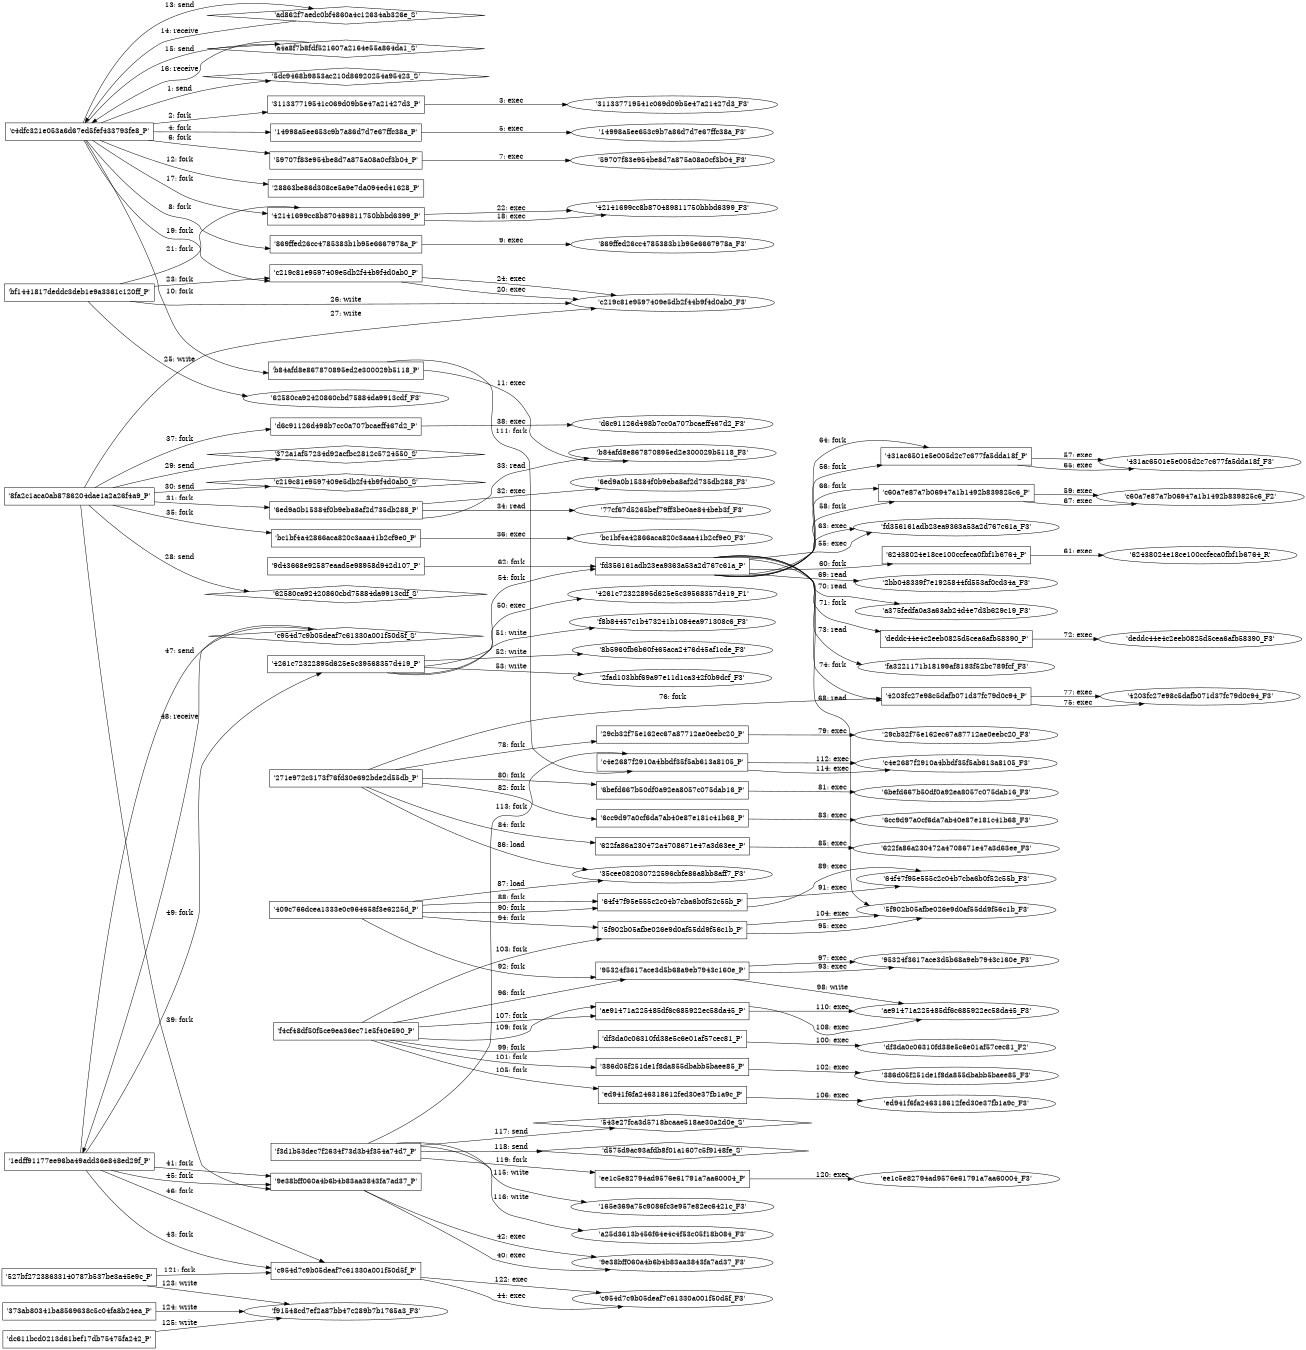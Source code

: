 digraph "D:\Learning\Paper\apt\基于CTI的攻击预警\Dataset\攻击图\ASGfromALLCTI\Nanocore, Netwire and AsyncRAT spreading campaign uses public cloud infrastructure.dot" {
rankdir="LR"
size="9"
fixedsize="false"
splines="true"
nodesep=0.3
ranksep=0
fontsize=10
overlap="scalexy"
engine= "neato"
	"'5dc9468b9853ac210d86920254a95423_S'" [node_type=Socket shape=diamond]
	"'c4dfc321e053a6d67ed5fef433793fe8_P'" [node_type=Process shape=box]
	"'c4dfc321e053a6d67ed5fef433793fe8_P'" -> "'5dc9468b9853ac210d86920254a95423_S'" [label="1: send"]
	"'c4dfc321e053a6d67ed5fef433793fe8_P'" [node_type=Process shape=box]
	"'311337719541c069d09b5e47a21427d3_P'" [node_type=Process shape=box]
	"'c4dfc321e053a6d67ed5fef433793fe8_P'" -> "'311337719541c069d09b5e47a21427d3_P'" [label="2: fork"]
	"'311337719541c069d09b5e47a21427d3_P'" [node_type=Process shape=box]
	"'311337719541c069d09b5e47a21427d3_F3'" [node_type=File shape=ellipse]
	"'311337719541c069d09b5e47a21427d3_P'" -> "'311337719541c069d09b5e47a21427d3_F3'" [label="3: exec"]
	"'c4dfc321e053a6d67ed5fef433793fe8_P'" [node_type=Process shape=box]
	"'14998a5ee653c9b7a86d7d7e67ffc38a_P'" [node_type=Process shape=box]
	"'c4dfc321e053a6d67ed5fef433793fe8_P'" -> "'14998a5ee653c9b7a86d7d7e67ffc38a_P'" [label="4: fork"]
	"'14998a5ee653c9b7a86d7d7e67ffc38a_P'" [node_type=Process shape=box]
	"'14998a5ee653c9b7a86d7d7e67ffc38a_F3'" [node_type=File shape=ellipse]
	"'14998a5ee653c9b7a86d7d7e67ffc38a_P'" -> "'14998a5ee653c9b7a86d7d7e67ffc38a_F3'" [label="5: exec"]
	"'c4dfc321e053a6d67ed5fef433793fe8_P'" [node_type=Process shape=box]
	"'59707f83e954be8d7a875a08a0cf3b04_P'" [node_type=Process shape=box]
	"'c4dfc321e053a6d67ed5fef433793fe8_P'" -> "'59707f83e954be8d7a875a08a0cf3b04_P'" [label="6: fork"]
	"'59707f83e954be8d7a875a08a0cf3b04_P'" [node_type=Process shape=box]
	"'59707f83e954be8d7a875a08a0cf3b04_F3'" [node_type=File shape=ellipse]
	"'59707f83e954be8d7a875a08a0cf3b04_P'" -> "'59707f83e954be8d7a875a08a0cf3b04_F3'" [label="7: exec"]
	"'c4dfc321e053a6d67ed5fef433793fe8_P'" [node_type=Process shape=box]
	"'869ffed26cc4785383b1b95e6667978a_P'" [node_type=Process shape=box]
	"'c4dfc321e053a6d67ed5fef433793fe8_P'" -> "'869ffed26cc4785383b1b95e6667978a_P'" [label="8: fork"]
	"'869ffed26cc4785383b1b95e6667978a_P'" [node_type=Process shape=box]
	"'869ffed26cc4785383b1b95e6667978a_F3'" [node_type=File shape=ellipse]
	"'869ffed26cc4785383b1b95e6667978a_P'" -> "'869ffed26cc4785383b1b95e6667978a_F3'" [label="9: exec"]
	"'c4dfc321e053a6d67ed5fef433793fe8_P'" [node_type=Process shape=box]
	"'b84afd8e867870895ed2e300029b5118_P'" [node_type=Process shape=box]
	"'c4dfc321e053a6d67ed5fef433793fe8_P'" -> "'b84afd8e867870895ed2e300029b5118_P'" [label="10: fork"]
	"'b84afd8e867870895ed2e300029b5118_P'" [node_type=Process shape=box]
	"'b84afd8e867870895ed2e300029b5118_F3'" [node_type=File shape=ellipse]
	"'b84afd8e867870895ed2e300029b5118_P'" -> "'b84afd8e867870895ed2e300029b5118_F3'" [label="11: exec"]
	"'c4dfc321e053a6d67ed5fef433793fe8_P'" [node_type=Process shape=box]
	"'28863be86d308ce5a9e7da094ed41628_P'" [node_type=Process shape=box]
	"'c4dfc321e053a6d67ed5fef433793fe8_P'" -> "'28863be86d308ce5a9e7da094ed41628_P'" [label="12: fork"]
	"'ad862f7aedc0bf4860a4c12634ab326e_S'" [node_type=Socket shape=diamond]
	"'c4dfc321e053a6d67ed5fef433793fe8_P'" [node_type=Process shape=box]
	"'c4dfc321e053a6d67ed5fef433793fe8_P'" -> "'ad862f7aedc0bf4860a4c12634ab326e_S'" [label="13: send"]
	"'ad862f7aedc0bf4860a4c12634ab326e_S'" -> "'c4dfc321e053a6d67ed5fef433793fe8_P'" [label="14: receive"]
	"'a4a8f7b8fdf521607a2164e55a864da1_S'" [node_type=Socket shape=diamond]
	"'c4dfc321e053a6d67ed5fef433793fe8_P'" [node_type=Process shape=box]
	"'c4dfc321e053a6d67ed5fef433793fe8_P'" -> "'a4a8f7b8fdf521607a2164e55a864da1_S'" [label="15: send"]
	"'a4a8f7b8fdf521607a2164e55a864da1_S'" -> "'c4dfc321e053a6d67ed5fef433793fe8_P'" [label="16: receive"]
	"'c4dfc321e053a6d67ed5fef433793fe8_P'" [node_type=Process shape=box]
	"'42141699cc8b870489811750bbbd6399_P'" [node_type=Process shape=box]
	"'c4dfc321e053a6d67ed5fef433793fe8_P'" -> "'42141699cc8b870489811750bbbd6399_P'" [label="17: fork"]
	"'42141699cc8b870489811750bbbd6399_P'" [node_type=Process shape=box]
	"'42141699cc8b870489811750bbbd6399_F3'" [node_type=File shape=ellipse]
	"'42141699cc8b870489811750bbbd6399_P'" -> "'42141699cc8b870489811750bbbd6399_F3'" [label="18: exec"]
	"'c4dfc321e053a6d67ed5fef433793fe8_P'" [node_type=Process shape=box]
	"'c219c81e9597409e5db2f44b9f4d0ab0_P'" [node_type=Process shape=box]
	"'c4dfc321e053a6d67ed5fef433793fe8_P'" -> "'c219c81e9597409e5db2f44b9f4d0ab0_P'" [label="19: fork"]
	"'c219c81e9597409e5db2f44b9f4d0ab0_P'" [node_type=Process shape=box]
	"'c219c81e9597409e5db2f44b9f4d0ab0_F3'" [node_type=File shape=ellipse]
	"'c219c81e9597409e5db2f44b9f4d0ab0_P'" -> "'c219c81e9597409e5db2f44b9f4d0ab0_F3'" [label="20: exec"]
	"'bf1441817deddc3deb1e9a3361c120ff_P'" [node_type=Process shape=box]
	"'42141699cc8b870489811750bbbd6399_P'" [node_type=Process shape=box]
	"'bf1441817deddc3deb1e9a3361c120ff_P'" -> "'42141699cc8b870489811750bbbd6399_P'" [label="21: fork"]
	"'42141699cc8b870489811750bbbd6399_P'" [node_type=Process shape=box]
	"'42141699cc8b870489811750bbbd6399_F3'" [node_type=File shape=ellipse]
	"'42141699cc8b870489811750bbbd6399_P'" -> "'42141699cc8b870489811750bbbd6399_F3'" [label="22: exec"]
	"'bf1441817deddc3deb1e9a3361c120ff_P'" [node_type=Process shape=box]
	"'c219c81e9597409e5db2f44b9f4d0ab0_P'" [node_type=Process shape=box]
	"'bf1441817deddc3deb1e9a3361c120ff_P'" -> "'c219c81e9597409e5db2f44b9f4d0ab0_P'" [label="23: fork"]
	"'c219c81e9597409e5db2f44b9f4d0ab0_P'" [node_type=Process shape=box]
	"'c219c81e9597409e5db2f44b9f4d0ab0_F3'" [node_type=File shape=ellipse]
	"'c219c81e9597409e5db2f44b9f4d0ab0_P'" -> "'c219c81e9597409e5db2f44b9f4d0ab0_F3'" [label="24: exec"]
	"'62580ca92420860cbd75884da9913cdf_F3'" [node_type=file shape=ellipse]
	"'bf1441817deddc3deb1e9a3361c120ff_P'" [node_type=Process shape=box]
	"'bf1441817deddc3deb1e9a3361c120ff_P'" -> "'62580ca92420860cbd75884da9913cdf_F3'" [label="25: write"]
	"'c219c81e9597409e5db2f44b9f4d0ab0_F3'" [node_type=file shape=ellipse]
	"'bf1441817deddc3deb1e9a3361c120ff_P'" [node_type=Process shape=box]
	"'bf1441817deddc3deb1e9a3361c120ff_P'" -> "'c219c81e9597409e5db2f44b9f4d0ab0_F3'" [label="26: write"]
	"'c219c81e9597409e5db2f44b9f4d0ab0_F3'" [node_type=file shape=ellipse]
	"'8fa2c1aca0ab8786204dae1a2a26f4a9_P'" [node_type=Process shape=box]
	"'8fa2c1aca0ab8786204dae1a2a26f4a9_P'" -> "'c219c81e9597409e5db2f44b9f4d0ab0_F3'" [label="27: write"]
	"'62580ca92420860cbd75884da9913cdf_S'" [node_type=Socket shape=diamond]
	"'8fa2c1aca0ab8786204dae1a2a26f4a9_P'" [node_type=Process shape=box]
	"'8fa2c1aca0ab8786204dae1a2a26f4a9_P'" -> "'62580ca92420860cbd75884da9913cdf_S'" [label="28: send"]
	"'372a1af57234d92acfbc2812c5724550_S'" [node_type=Socket shape=diamond]
	"'8fa2c1aca0ab8786204dae1a2a26f4a9_P'" [node_type=Process shape=box]
	"'8fa2c1aca0ab8786204dae1a2a26f4a9_P'" -> "'372a1af57234d92acfbc2812c5724550_S'" [label="29: send"]
	"'c219c81e9597409e5db2f44b9f4d0ab0_S'" [node_type=Socket shape=diamond]
	"'8fa2c1aca0ab8786204dae1a2a26f4a9_P'" [node_type=Process shape=box]
	"'8fa2c1aca0ab8786204dae1a2a26f4a9_P'" -> "'c219c81e9597409e5db2f44b9f4d0ab0_S'" [label="30: send"]
	"'8fa2c1aca0ab8786204dae1a2a26f4a9_P'" [node_type=Process shape=box]
	"'6ed9a0b15384f0b9eba8af2d735db288_P'" [node_type=Process shape=box]
	"'8fa2c1aca0ab8786204dae1a2a26f4a9_P'" -> "'6ed9a0b15384f0b9eba8af2d735db288_P'" [label="31: fork"]
	"'6ed9a0b15384f0b9eba8af2d735db288_P'" [node_type=Process shape=box]
	"'6ed9a0b15384f0b9eba8af2d735db288_F3'" [node_type=File shape=ellipse]
	"'6ed9a0b15384f0b9eba8af2d735db288_P'" -> "'6ed9a0b15384f0b9eba8af2d735db288_F3'" [label="32: exec"]
	"'b84afd8e867870895ed2e300029b5118_F3'" [node_type=file shape=ellipse]
	"'6ed9a0b15384f0b9eba8af2d735db288_P'" [node_type=Process shape=box]
	"'6ed9a0b15384f0b9eba8af2d735db288_P'" -> "'b84afd8e867870895ed2e300029b5118_F3'" [label="33: read"]
	"'77cf67d5265bef79ff3be0ae844beb3f_F3'" [node_type=file shape=ellipse]
	"'6ed9a0b15384f0b9eba8af2d735db288_P'" [node_type=Process shape=box]
	"'6ed9a0b15384f0b9eba8af2d735db288_P'" -> "'77cf67d5265bef79ff3be0ae844beb3f_F3'" [label="34: read"]
	"'8fa2c1aca0ab8786204dae1a2a26f4a9_P'" [node_type=Process shape=box]
	"'bc1bf4a42866aca820c3aaa41b2cf9e0_P'" [node_type=Process shape=box]
	"'8fa2c1aca0ab8786204dae1a2a26f4a9_P'" -> "'bc1bf4a42866aca820c3aaa41b2cf9e0_P'" [label="35: fork"]
	"'bc1bf4a42866aca820c3aaa41b2cf9e0_P'" [node_type=Process shape=box]
	"'bc1bf4a42866aca820c3aaa41b2cf9e0_F3'" [node_type=File shape=ellipse]
	"'bc1bf4a42866aca820c3aaa41b2cf9e0_P'" -> "'bc1bf4a42866aca820c3aaa41b2cf9e0_F3'" [label="36: exec"]
	"'8fa2c1aca0ab8786204dae1a2a26f4a9_P'" [node_type=Process shape=box]
	"'d6c91126d498b7cc0a707bcaeff467d2_P'" [node_type=Process shape=box]
	"'8fa2c1aca0ab8786204dae1a2a26f4a9_P'" -> "'d6c91126d498b7cc0a707bcaeff467d2_P'" [label="37: fork"]
	"'d6c91126d498b7cc0a707bcaeff467d2_P'" [node_type=Process shape=box]
	"'d6c91126d498b7cc0a707bcaeff467d2_F3'" [node_type=File shape=ellipse]
	"'d6c91126d498b7cc0a707bcaeff467d2_P'" -> "'d6c91126d498b7cc0a707bcaeff467d2_F3'" [label="38: exec"]
	"'8fa2c1aca0ab8786204dae1a2a26f4a9_P'" [node_type=Process shape=box]
	"'9e38bff060a4b6b4b83aa3843fa7ad37_P'" [node_type=Process shape=box]
	"'8fa2c1aca0ab8786204dae1a2a26f4a9_P'" -> "'9e38bff060a4b6b4b83aa3843fa7ad37_P'" [label="39: fork"]
	"'9e38bff060a4b6b4b83aa3843fa7ad37_P'" [node_type=Process shape=box]
	"'9e38bff060a4b6b4b83aa3843fa7ad37_F3'" [node_type=File shape=ellipse]
	"'9e38bff060a4b6b4b83aa3843fa7ad37_P'" -> "'9e38bff060a4b6b4b83aa3843fa7ad37_F3'" [label="40: exec"]
	"'1edff91177ee96ba49add36e848ed29f_P'" [node_type=Process shape=box]
	"'9e38bff060a4b6b4b83aa3843fa7ad37_P'" [node_type=Process shape=box]
	"'1edff91177ee96ba49add36e848ed29f_P'" -> "'9e38bff060a4b6b4b83aa3843fa7ad37_P'" [label="41: fork"]
	"'9e38bff060a4b6b4b83aa3843fa7ad37_P'" [node_type=Process shape=box]
	"'9e38bff060a4b6b4b83aa3843fa7ad37_F3'" [node_type=File shape=ellipse]
	"'9e38bff060a4b6b4b83aa3843fa7ad37_P'" -> "'9e38bff060a4b6b4b83aa3843fa7ad37_F3'" [label="42: exec"]
	"'1edff91177ee96ba49add36e848ed29f_P'" [node_type=Process shape=box]
	"'c954d7c9b05deaf7c61330a001f50d5f_P'" [node_type=Process shape=box]
	"'1edff91177ee96ba49add36e848ed29f_P'" -> "'c954d7c9b05deaf7c61330a001f50d5f_P'" [label="43: fork"]
	"'c954d7c9b05deaf7c61330a001f50d5f_P'" [node_type=Process shape=box]
	"'c954d7c9b05deaf7c61330a001f50d5f_F3'" [node_type=File shape=ellipse]
	"'c954d7c9b05deaf7c61330a001f50d5f_P'" -> "'c954d7c9b05deaf7c61330a001f50d5f_F3'" [label="44: exec"]
	"'1edff91177ee96ba49add36e848ed29f_P'" [node_type=Process shape=box]
	"'9e38bff060a4b6b4b83aa3843fa7ad37_P'" [node_type=Process shape=box]
	"'1edff91177ee96ba49add36e848ed29f_P'" -> "'9e38bff060a4b6b4b83aa3843fa7ad37_P'" [label="45: fork"]
	"'1edff91177ee96ba49add36e848ed29f_P'" [node_type=Process shape=box]
	"'c954d7c9b05deaf7c61330a001f50d5f_P'" [node_type=Process shape=box]
	"'1edff91177ee96ba49add36e848ed29f_P'" -> "'c954d7c9b05deaf7c61330a001f50d5f_P'" [label="46: fork"]
	"'c954d7c9b05deaf7c61330a001f50d5f_S'" [node_type=Socket shape=diamond]
	"'1edff91177ee96ba49add36e848ed29f_P'" [node_type=Process shape=box]
	"'1edff91177ee96ba49add36e848ed29f_P'" -> "'c954d7c9b05deaf7c61330a001f50d5f_S'" [label="47: send"]
	"'c954d7c9b05deaf7c61330a001f50d5f_S'" -> "'1edff91177ee96ba49add36e848ed29f_P'" [label="48: receive"]
	"'1edff91177ee96ba49add36e848ed29f_P'" [node_type=Process shape=box]
	"'4261c72322895d625e5c39568357d419_P'" [node_type=Process shape=box]
	"'1edff91177ee96ba49add36e848ed29f_P'" -> "'4261c72322895d625e5c39568357d419_P'" [label="49: fork"]
	"'4261c72322895d625e5c39568357d419_P'" [node_type=Process shape=box]
	"'4261c72322895d625e5c39568357d419_F1'" [node_type=File shape=ellipse]
	"'4261c72322895d625e5c39568357d419_P'" -> "'4261c72322895d625e5c39568357d419_F1'" [label="50: exec"]
	"'f8b84457c1b473241b1084ea971308c6_F3'" [node_type=file shape=ellipse]
	"'4261c72322895d625e5c39568357d419_P'" [node_type=Process shape=box]
	"'4261c72322895d625e5c39568357d419_P'" -> "'f8b84457c1b473241b1084ea971308c6_F3'" [label="51: write"]
	"'8b5960fb6b60f465aca2476d45af1cde_F3'" [node_type=file shape=ellipse]
	"'4261c72322895d625e5c39568357d419_P'" [node_type=Process shape=box]
	"'4261c72322895d625e5c39568357d419_P'" -> "'8b5960fb6b60f465aca2476d45af1cde_F3'" [label="52: write"]
	"'2fad103bbf69a97e11d1ca342f0b9dcf_F3'" [node_type=file shape=ellipse]
	"'4261c72322895d625e5c39568357d419_P'" [node_type=Process shape=box]
	"'4261c72322895d625e5c39568357d419_P'" -> "'2fad103bbf69a97e11d1ca342f0b9dcf_F3'" [label="53: write"]
	"'4261c72322895d625e5c39568357d419_P'" [node_type=Process shape=box]
	"'fd356161adb23ea9363a53a2d767c61a_P'" [node_type=Process shape=box]
	"'4261c72322895d625e5c39568357d419_P'" -> "'fd356161adb23ea9363a53a2d767c61a_P'" [label="54: fork"]
	"'fd356161adb23ea9363a53a2d767c61a_P'" [node_type=Process shape=box]
	"'fd356161adb23ea9363a53a2d767c61a_F3'" [node_type=File shape=ellipse]
	"'fd356161adb23ea9363a53a2d767c61a_P'" -> "'fd356161adb23ea9363a53a2d767c61a_F3'" [label="55: exec"]
	"'fd356161adb23ea9363a53a2d767c61a_P'" [node_type=Process shape=box]
	"'431ac6501e5e005d2c7c677fa5dda18f_P'" [node_type=Process shape=box]
	"'fd356161adb23ea9363a53a2d767c61a_P'" -> "'431ac6501e5e005d2c7c677fa5dda18f_P'" [label="56: fork"]
	"'431ac6501e5e005d2c7c677fa5dda18f_P'" [node_type=Process shape=box]
	"'431ac6501e5e005d2c7c677fa5dda18f_F3'" [node_type=File shape=ellipse]
	"'431ac6501e5e005d2c7c677fa5dda18f_P'" -> "'431ac6501e5e005d2c7c677fa5dda18f_F3'" [label="57: exec"]
	"'fd356161adb23ea9363a53a2d767c61a_P'" [node_type=Process shape=box]
	"'c60a7e87a7b06947a1b1492b839825c6_P'" [node_type=Process shape=box]
	"'fd356161adb23ea9363a53a2d767c61a_P'" -> "'c60a7e87a7b06947a1b1492b839825c6_P'" [label="58: fork"]
	"'c60a7e87a7b06947a1b1492b839825c6_P'" [node_type=Process shape=box]
	"'c60a7e87a7b06947a1b1492b839825c6_F2'" [node_type=File shape=ellipse]
	"'c60a7e87a7b06947a1b1492b839825c6_P'" -> "'c60a7e87a7b06947a1b1492b839825c6_F2'" [label="59: exec"]
	"'fd356161adb23ea9363a53a2d767c61a_P'" [node_type=Process shape=box]
	"'62438024e18ce100ccfeca0fbf1b6764_P'" [node_type=Process shape=box]
	"'fd356161adb23ea9363a53a2d767c61a_P'" -> "'62438024e18ce100ccfeca0fbf1b6764_P'" [label="60: fork"]
	"'62438024e18ce100ccfeca0fbf1b6764_P'" [node_type=Process shape=box]
	"'62438024e18ce100ccfeca0fbf1b6764_R'" [node_type=File shape=ellipse]
	"'62438024e18ce100ccfeca0fbf1b6764_P'" -> "'62438024e18ce100ccfeca0fbf1b6764_R'" [label="61: exec"]
	"'9d43668e92587eaad5e98958d942d107_P'" [node_type=Process shape=box]
	"'fd356161adb23ea9363a53a2d767c61a_P'" [node_type=Process shape=box]
	"'9d43668e92587eaad5e98958d942d107_P'" -> "'fd356161adb23ea9363a53a2d767c61a_P'" [label="62: fork"]
	"'fd356161adb23ea9363a53a2d767c61a_P'" [node_type=Process shape=box]
	"'fd356161adb23ea9363a53a2d767c61a_F3'" [node_type=File shape=ellipse]
	"'fd356161adb23ea9363a53a2d767c61a_P'" -> "'fd356161adb23ea9363a53a2d767c61a_F3'" [label="63: exec"]
	"'fd356161adb23ea9363a53a2d767c61a_P'" [node_type=Process shape=box]
	"'431ac6501e5e005d2c7c677fa5dda18f_P'" [node_type=Process shape=box]
	"'fd356161adb23ea9363a53a2d767c61a_P'" -> "'431ac6501e5e005d2c7c677fa5dda18f_P'" [label="64: fork"]
	"'431ac6501e5e005d2c7c677fa5dda18f_P'" [node_type=Process shape=box]
	"'431ac6501e5e005d2c7c677fa5dda18f_F3'" [node_type=File shape=ellipse]
	"'431ac6501e5e005d2c7c677fa5dda18f_P'" -> "'431ac6501e5e005d2c7c677fa5dda18f_F3'" [label="65: exec"]
	"'fd356161adb23ea9363a53a2d767c61a_P'" [node_type=Process shape=box]
	"'c60a7e87a7b06947a1b1492b839825c6_P'" [node_type=Process shape=box]
	"'fd356161adb23ea9363a53a2d767c61a_P'" -> "'c60a7e87a7b06947a1b1492b839825c6_P'" [label="66: fork"]
	"'c60a7e87a7b06947a1b1492b839825c6_P'" [node_type=Process shape=box]
	"'c60a7e87a7b06947a1b1492b839825c6_F2'" [node_type=File shape=ellipse]
	"'c60a7e87a7b06947a1b1492b839825c6_P'" -> "'c60a7e87a7b06947a1b1492b839825c6_F2'" [label="67: exec"]
	"'5f902b05afbe026e9d0af55dd9f56c1b_F3'" [node_type=file shape=ellipse]
	"'fd356161adb23ea9363a53a2d767c61a_P'" [node_type=Process shape=box]
	"'fd356161adb23ea9363a53a2d767c61a_P'" -> "'5f902b05afbe026e9d0af55dd9f56c1b_F3'" [label="68: read"]
	"'2bb048339f7e1925844fd553af0cd34a_F3'" [node_type=file shape=ellipse]
	"'fd356161adb23ea9363a53a2d767c61a_P'" [node_type=Process shape=box]
	"'fd356161adb23ea9363a53a2d767c61a_P'" -> "'2bb048339f7e1925844fd553af0cd34a_F3'" [label="69: read"]
	"'a375fedfa0a3a63ab24d4e7d3b629c19_F3'" [node_type=file shape=ellipse]
	"'fd356161adb23ea9363a53a2d767c61a_P'" [node_type=Process shape=box]
	"'fd356161adb23ea9363a53a2d767c61a_P'" -> "'a375fedfa0a3a63ab24d4e7d3b629c19_F3'" [label="70: read"]
	"'fd356161adb23ea9363a53a2d767c61a_P'" [node_type=Process shape=box]
	"'deddc44e4c2eeb0825d5cea6afb58390_P'" [node_type=Process shape=box]
	"'fd356161adb23ea9363a53a2d767c61a_P'" -> "'deddc44e4c2eeb0825d5cea6afb58390_P'" [label="71: fork"]
	"'deddc44e4c2eeb0825d5cea6afb58390_P'" [node_type=Process shape=box]
	"'deddc44e4c2eeb0825d5cea6afb58390_F3'" [node_type=File shape=ellipse]
	"'deddc44e4c2eeb0825d5cea6afb58390_P'" -> "'deddc44e4c2eeb0825d5cea6afb58390_F3'" [label="72: exec"]
	"'fa3221171b18199af8183f52bc789fcf_F3'" [node_type=file shape=ellipse]
	"'fd356161adb23ea9363a53a2d767c61a_P'" [node_type=Process shape=box]
	"'fd356161adb23ea9363a53a2d767c61a_P'" -> "'fa3221171b18199af8183f52bc789fcf_F3'" [label="73: read"]
	"'fd356161adb23ea9363a53a2d767c61a_P'" [node_type=Process shape=box]
	"'4203fc27e98c5dafb071d37fc79d0c94_P'" [node_type=Process shape=box]
	"'fd356161adb23ea9363a53a2d767c61a_P'" -> "'4203fc27e98c5dafb071d37fc79d0c94_P'" [label="74: fork"]
	"'4203fc27e98c5dafb071d37fc79d0c94_P'" [node_type=Process shape=box]
	"'4203fc27e98c5dafb071d37fc79d0c94_F3'" [node_type=File shape=ellipse]
	"'4203fc27e98c5dafb071d37fc79d0c94_P'" -> "'4203fc27e98c5dafb071d37fc79d0c94_F3'" [label="75: exec"]
	"'271e972c3173f76fd30e692bde2d55db_P'" [node_type=Process shape=box]
	"'4203fc27e98c5dafb071d37fc79d0c94_P'" [node_type=Process shape=box]
	"'271e972c3173f76fd30e692bde2d55db_P'" -> "'4203fc27e98c5dafb071d37fc79d0c94_P'" [label="76: fork"]
	"'4203fc27e98c5dafb071d37fc79d0c94_P'" [node_type=Process shape=box]
	"'4203fc27e98c5dafb071d37fc79d0c94_F3'" [node_type=File shape=ellipse]
	"'4203fc27e98c5dafb071d37fc79d0c94_P'" -> "'4203fc27e98c5dafb071d37fc79d0c94_F3'" [label="77: exec"]
	"'271e972c3173f76fd30e692bde2d55db_P'" [node_type=Process shape=box]
	"'29cb32f75e162ec67a87712ae0eebc20_P'" [node_type=Process shape=box]
	"'271e972c3173f76fd30e692bde2d55db_P'" -> "'29cb32f75e162ec67a87712ae0eebc20_P'" [label="78: fork"]
	"'29cb32f75e162ec67a87712ae0eebc20_P'" [node_type=Process shape=box]
	"'29cb32f75e162ec67a87712ae0eebc20_F3'" [node_type=File shape=ellipse]
	"'29cb32f75e162ec67a87712ae0eebc20_P'" -> "'29cb32f75e162ec67a87712ae0eebc20_F3'" [label="79: exec"]
	"'271e972c3173f76fd30e692bde2d55db_P'" [node_type=Process shape=box]
	"'6befd667b50df0a92ea8057c075dab16_P'" [node_type=Process shape=box]
	"'271e972c3173f76fd30e692bde2d55db_P'" -> "'6befd667b50df0a92ea8057c075dab16_P'" [label="80: fork"]
	"'6befd667b50df0a92ea8057c075dab16_P'" [node_type=Process shape=box]
	"'6befd667b50df0a92ea8057c075dab16_F3'" [node_type=File shape=ellipse]
	"'6befd667b50df0a92ea8057c075dab16_P'" -> "'6befd667b50df0a92ea8057c075dab16_F3'" [label="81: exec"]
	"'271e972c3173f76fd30e692bde2d55db_P'" [node_type=Process shape=box]
	"'6cc9d97a0cf6da7ab40e87e181c41b68_P'" [node_type=Process shape=box]
	"'271e972c3173f76fd30e692bde2d55db_P'" -> "'6cc9d97a0cf6da7ab40e87e181c41b68_P'" [label="82: fork"]
	"'6cc9d97a0cf6da7ab40e87e181c41b68_P'" [node_type=Process shape=box]
	"'6cc9d97a0cf6da7ab40e87e181c41b68_F3'" [node_type=File shape=ellipse]
	"'6cc9d97a0cf6da7ab40e87e181c41b68_P'" -> "'6cc9d97a0cf6da7ab40e87e181c41b68_F3'" [label="83: exec"]
	"'271e972c3173f76fd30e692bde2d55db_P'" [node_type=Process shape=box]
	"'622fa86a230472a4708671e47a3d63ee_P'" [node_type=Process shape=box]
	"'271e972c3173f76fd30e692bde2d55db_P'" -> "'622fa86a230472a4708671e47a3d63ee_P'" [label="84: fork"]
	"'622fa86a230472a4708671e47a3d63ee_P'" [node_type=Process shape=box]
	"'622fa86a230472a4708671e47a3d63ee_F3'" [node_type=File shape=ellipse]
	"'622fa86a230472a4708671e47a3d63ee_P'" -> "'622fa86a230472a4708671e47a3d63ee_F3'" [label="85: exec"]
	"'35cee082030722596cbfe86a8bb8aff7_F3'" [node_type=file shape=ellipse]
	"'271e972c3173f76fd30e692bde2d55db_P'" [node_type=Process shape=box]
	"'271e972c3173f76fd30e692bde2d55db_P'" -> "'35cee082030722596cbfe86a8bb8aff7_F3'" [label="86: load"]
	"'35cee082030722596cbfe86a8bb8aff7_F3'" [node_type=file shape=ellipse]
	"'409c766dcea1333e0c964658f3e6225d_P'" [node_type=Process shape=box]
	"'409c766dcea1333e0c964658f3e6225d_P'" -> "'35cee082030722596cbfe86a8bb8aff7_F3'" [label="87: load"]
	"'409c766dcea1333e0c964658f3e6225d_P'" [node_type=Process shape=box]
	"'64f47f95e555c2c04b7cba6b0f52c55b_P'" [node_type=Process shape=box]
	"'409c766dcea1333e0c964658f3e6225d_P'" -> "'64f47f95e555c2c04b7cba6b0f52c55b_P'" [label="88: fork"]
	"'64f47f95e555c2c04b7cba6b0f52c55b_P'" [node_type=Process shape=box]
	"'64f47f95e555c2c04b7cba6b0f52c55b_F3'" [node_type=File shape=ellipse]
	"'64f47f95e555c2c04b7cba6b0f52c55b_P'" -> "'64f47f95e555c2c04b7cba6b0f52c55b_F3'" [label="89: exec"]
	"'409c766dcea1333e0c964658f3e6225d_P'" [node_type=Process shape=box]
	"'64f47f95e555c2c04b7cba6b0f52c55b_P'" [node_type=Process shape=box]
	"'409c766dcea1333e0c964658f3e6225d_P'" -> "'64f47f95e555c2c04b7cba6b0f52c55b_P'" [label="90: fork"]
	"'64f47f95e555c2c04b7cba6b0f52c55b_P'" [node_type=Process shape=box]
	"'64f47f95e555c2c04b7cba6b0f52c55b_F3'" [node_type=File shape=ellipse]
	"'64f47f95e555c2c04b7cba6b0f52c55b_P'" -> "'64f47f95e555c2c04b7cba6b0f52c55b_F3'" [label="91: exec"]
	"'409c766dcea1333e0c964658f3e6225d_P'" [node_type=Process shape=box]
	"'95324f3617ace3d5b68a9eb7943c160e_P'" [node_type=Process shape=box]
	"'409c766dcea1333e0c964658f3e6225d_P'" -> "'95324f3617ace3d5b68a9eb7943c160e_P'" [label="92: fork"]
	"'95324f3617ace3d5b68a9eb7943c160e_P'" [node_type=Process shape=box]
	"'95324f3617ace3d5b68a9eb7943c160e_F3'" [node_type=File shape=ellipse]
	"'95324f3617ace3d5b68a9eb7943c160e_P'" -> "'95324f3617ace3d5b68a9eb7943c160e_F3'" [label="93: exec"]
	"'409c766dcea1333e0c964658f3e6225d_P'" [node_type=Process shape=box]
	"'5f902b05afbe026e9d0af55dd9f56c1b_P'" [node_type=Process shape=box]
	"'409c766dcea1333e0c964658f3e6225d_P'" -> "'5f902b05afbe026e9d0af55dd9f56c1b_P'" [label="94: fork"]
	"'5f902b05afbe026e9d0af55dd9f56c1b_P'" [node_type=Process shape=box]
	"'5f902b05afbe026e9d0af55dd9f56c1b_F3'" [node_type=File shape=ellipse]
	"'5f902b05afbe026e9d0af55dd9f56c1b_P'" -> "'5f902b05afbe026e9d0af55dd9f56c1b_F3'" [label="95: exec"]
	"'f4cf48df50f5ce9ea36ec71e5f40e590_P'" [node_type=Process shape=box]
	"'95324f3617ace3d5b68a9eb7943c160e_P'" [node_type=Process shape=box]
	"'f4cf48df50f5ce9ea36ec71e5f40e590_P'" -> "'95324f3617ace3d5b68a9eb7943c160e_P'" [label="96: fork"]
	"'95324f3617ace3d5b68a9eb7943c160e_P'" [node_type=Process shape=box]
	"'95324f3617ace3d5b68a9eb7943c160e_F3'" [node_type=File shape=ellipse]
	"'95324f3617ace3d5b68a9eb7943c160e_P'" -> "'95324f3617ace3d5b68a9eb7943c160e_F3'" [label="97: exec"]
	"'ae91471a225485df6c685922ec58da45_F3'" [node_type=file shape=ellipse]
	"'95324f3617ace3d5b68a9eb7943c160e_P'" [node_type=Process shape=box]
	"'95324f3617ace3d5b68a9eb7943c160e_P'" -> "'ae91471a225485df6c685922ec58da45_F3'" [label="98: write"]
	"'f4cf48df50f5ce9ea36ec71e5f40e590_P'" [node_type=Process shape=box]
	"'df3da0c06310fd38e5c6e01af57cec81_P'" [node_type=Process shape=box]
	"'f4cf48df50f5ce9ea36ec71e5f40e590_P'" -> "'df3da0c06310fd38e5c6e01af57cec81_P'" [label="99: fork"]
	"'df3da0c06310fd38e5c6e01af57cec81_P'" [node_type=Process shape=box]
	"'df3da0c06310fd38e5c6e01af57cec81_F2'" [node_type=File shape=ellipse]
	"'df3da0c06310fd38e5c6e01af57cec81_P'" -> "'df3da0c06310fd38e5c6e01af57cec81_F2'" [label="100: exec"]
	"'f4cf48df50f5ce9ea36ec71e5f40e590_P'" [node_type=Process shape=box]
	"'386d05f251de1f8da855dbabb5baee85_P'" [node_type=Process shape=box]
	"'f4cf48df50f5ce9ea36ec71e5f40e590_P'" -> "'386d05f251de1f8da855dbabb5baee85_P'" [label="101: fork"]
	"'386d05f251de1f8da855dbabb5baee85_P'" [node_type=Process shape=box]
	"'386d05f251de1f8da855dbabb5baee85_F3'" [node_type=File shape=ellipse]
	"'386d05f251de1f8da855dbabb5baee85_P'" -> "'386d05f251de1f8da855dbabb5baee85_F3'" [label="102: exec"]
	"'f4cf48df50f5ce9ea36ec71e5f40e590_P'" [node_type=Process shape=box]
	"'5f902b05afbe026e9d0af55dd9f56c1b_P'" [node_type=Process shape=box]
	"'f4cf48df50f5ce9ea36ec71e5f40e590_P'" -> "'5f902b05afbe026e9d0af55dd9f56c1b_P'" [label="103: fork"]
	"'5f902b05afbe026e9d0af55dd9f56c1b_P'" [node_type=Process shape=box]
	"'5f902b05afbe026e9d0af55dd9f56c1b_F3'" [node_type=File shape=ellipse]
	"'5f902b05afbe026e9d0af55dd9f56c1b_P'" -> "'5f902b05afbe026e9d0af55dd9f56c1b_F3'" [label="104: exec"]
	"'f4cf48df50f5ce9ea36ec71e5f40e590_P'" [node_type=Process shape=box]
	"'ed941f6fa246318612fed30e37fb1a9c_P'" [node_type=Process shape=box]
	"'f4cf48df50f5ce9ea36ec71e5f40e590_P'" -> "'ed941f6fa246318612fed30e37fb1a9c_P'" [label="105: fork"]
	"'ed941f6fa246318612fed30e37fb1a9c_P'" [node_type=Process shape=box]
	"'ed941f6fa246318612fed30e37fb1a9c_F3'" [node_type=File shape=ellipse]
	"'ed941f6fa246318612fed30e37fb1a9c_P'" -> "'ed941f6fa246318612fed30e37fb1a9c_F3'" [label="106: exec"]
	"'f4cf48df50f5ce9ea36ec71e5f40e590_P'" [node_type=Process shape=box]
	"'ae91471a225485df6c685922ec58da45_P'" [node_type=Process shape=box]
	"'f4cf48df50f5ce9ea36ec71e5f40e590_P'" -> "'ae91471a225485df6c685922ec58da45_P'" [label="107: fork"]
	"'ae91471a225485df6c685922ec58da45_P'" [node_type=Process shape=box]
	"'ae91471a225485df6c685922ec58da45_F3'" [node_type=File shape=ellipse]
	"'ae91471a225485df6c685922ec58da45_P'" -> "'ae91471a225485df6c685922ec58da45_F3'" [label="108: exec"]
	"'f4cf48df50f5ce9ea36ec71e5f40e590_P'" [node_type=Process shape=box]
	"'ae91471a225485df6c685922ec58da45_P'" [node_type=Process shape=box]
	"'f4cf48df50f5ce9ea36ec71e5f40e590_P'" -> "'ae91471a225485df6c685922ec58da45_P'" [label="109: fork"]
	"'ae91471a225485df6c685922ec58da45_P'" [node_type=Process shape=box]
	"'ae91471a225485df6c685922ec58da45_F3'" [node_type=File shape=ellipse]
	"'ae91471a225485df6c685922ec58da45_P'" -> "'ae91471a225485df6c685922ec58da45_F3'" [label="110: exec"]
	"'b84afd8e867870895ed2e300029b5118_P'" [node_type=Process shape=box]
	"'c4e2687f2910a4bbdf35f5ab613a8105_P'" [node_type=Process shape=box]
	"'b84afd8e867870895ed2e300029b5118_P'" -> "'c4e2687f2910a4bbdf35f5ab613a8105_P'" [label="111: fork"]
	"'c4e2687f2910a4bbdf35f5ab613a8105_P'" [node_type=Process shape=box]
	"'c4e2687f2910a4bbdf35f5ab613a8105_F3'" [node_type=File shape=ellipse]
	"'c4e2687f2910a4bbdf35f5ab613a8105_P'" -> "'c4e2687f2910a4bbdf35f5ab613a8105_F3'" [label="112: exec"]
	"'f3d1b53dec7f2634f73d3b4f354a74d7_P'" [node_type=Process shape=box]
	"'c4e2687f2910a4bbdf35f5ab613a8105_P'" [node_type=Process shape=box]
	"'f3d1b53dec7f2634f73d3b4f354a74d7_P'" -> "'c4e2687f2910a4bbdf35f5ab613a8105_P'" [label="113: fork"]
	"'c4e2687f2910a4bbdf35f5ab613a8105_P'" [node_type=Process shape=box]
	"'c4e2687f2910a4bbdf35f5ab613a8105_F3'" [node_type=File shape=ellipse]
	"'c4e2687f2910a4bbdf35f5ab613a8105_P'" -> "'c4e2687f2910a4bbdf35f5ab613a8105_F3'" [label="114: exec"]
	"'165e369a75c9086fc3e957e82ec6421c_F3'" [node_type=file shape=ellipse]
	"'f3d1b53dec7f2634f73d3b4f354a74d7_P'" [node_type=Process shape=box]
	"'f3d1b53dec7f2634f73d3b4f354a74d7_P'" -> "'165e369a75c9086fc3e957e82ec6421c_F3'" [label="115: write"]
	"'a25d3613b456f64e4c4f53c05f18b084_F3'" [node_type=file shape=ellipse]
	"'f3d1b53dec7f2634f73d3b4f354a74d7_P'" [node_type=Process shape=box]
	"'f3d1b53dec7f2634f73d3b4f354a74d7_P'" -> "'a25d3613b456f64e4c4f53c05f18b084_F3'" [label="116: write"]
	"'543e27fca3d5718bcaae518ae30a2d0e_S'" [node_type=Socket shape=diamond]
	"'f3d1b53dec7f2634f73d3b4f354a74d7_P'" [node_type=Process shape=box]
	"'f3d1b53dec7f2634f73d3b4f354a74d7_P'" -> "'543e27fca3d5718bcaae518ae30a2d0e_S'" [label="117: send"]
	"'d575d9ac93afdb8f01a1607c5f9148fe_S'" [node_type=Socket shape=diamond]
	"'f3d1b53dec7f2634f73d3b4f354a74d7_P'" [node_type=Process shape=box]
	"'f3d1b53dec7f2634f73d3b4f354a74d7_P'" -> "'d575d9ac93afdb8f01a1607c5f9148fe_S'" [label="118: send"]
	"'f3d1b53dec7f2634f73d3b4f354a74d7_P'" [node_type=Process shape=box]
	"'ee1c5e82794ad9576e61791a7aa60004_P'" [node_type=Process shape=box]
	"'f3d1b53dec7f2634f73d3b4f354a74d7_P'" -> "'ee1c5e82794ad9576e61791a7aa60004_P'" [label="119: fork"]
	"'ee1c5e82794ad9576e61791a7aa60004_P'" [node_type=Process shape=box]
	"'ee1c5e82794ad9576e61791a7aa60004_F3'" [node_type=File shape=ellipse]
	"'ee1c5e82794ad9576e61791a7aa60004_P'" -> "'ee1c5e82794ad9576e61791a7aa60004_F3'" [label="120: exec"]
	"'527bf27238633140787b537be3a45e9c_P'" [node_type=Process shape=box]
	"'c954d7c9b05deaf7c61330a001f50d5f_P'" [node_type=Process shape=box]
	"'527bf27238633140787b537be3a45e9c_P'" -> "'c954d7c9b05deaf7c61330a001f50d5f_P'" [label="121: fork"]
	"'c954d7c9b05deaf7c61330a001f50d5f_P'" [node_type=Process shape=box]
	"'c954d7c9b05deaf7c61330a001f50d5f_F3'" [node_type=File shape=ellipse]
	"'c954d7c9b05deaf7c61330a001f50d5f_P'" -> "'c954d7c9b05deaf7c61330a001f50d5f_F3'" [label="122: exec"]
	"'f91548cd7ef2a87bb47c289b7b1765a3_F3'" [node_type=file shape=ellipse]
	"'527bf27238633140787b537be3a45e9c_P'" [node_type=Process shape=box]
	"'527bf27238633140787b537be3a45e9c_P'" -> "'f91548cd7ef2a87bb47c289b7b1765a3_F3'" [label="123: write"]
	"'f91548cd7ef2a87bb47c289b7b1765a3_F3'" [node_type=file shape=ellipse]
	"'373ab80341ba8569638c5c04fa8b24ea_P'" [node_type=Process shape=box]
	"'373ab80341ba8569638c5c04fa8b24ea_P'" -> "'f91548cd7ef2a87bb47c289b7b1765a3_F3'" [label="124: write"]
	"'f91548cd7ef2a87bb47c289b7b1765a3_F3'" [node_type=file shape=ellipse]
	"'dc611bcd0213d61bef17db75475fa242_P'" [node_type=Process shape=box]
	"'dc611bcd0213d61bef17db75475fa242_P'" -> "'f91548cd7ef2a87bb47c289b7b1765a3_F3'" [label="125: write"]
}
